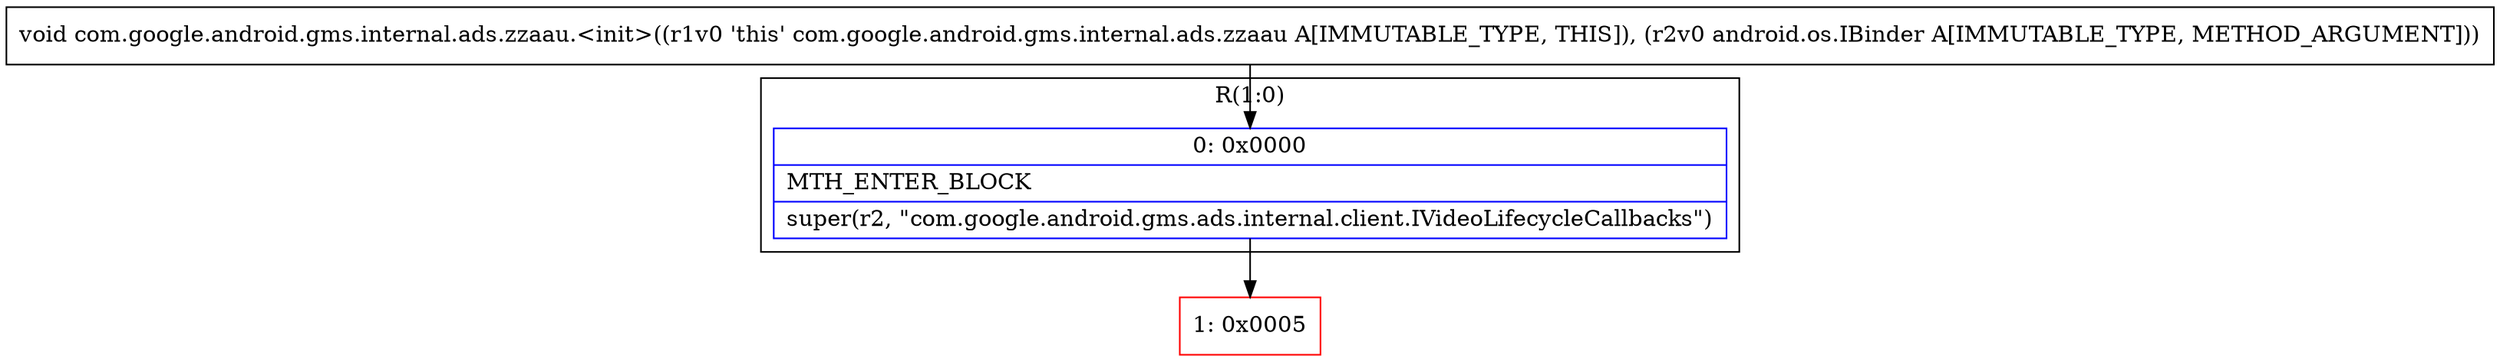 digraph "CFG forcom.google.android.gms.internal.ads.zzaau.\<init\>(Landroid\/os\/IBinder;)V" {
subgraph cluster_Region_361256596 {
label = "R(1:0)";
node [shape=record,color=blue];
Node_0 [shape=record,label="{0\:\ 0x0000|MTH_ENTER_BLOCK\l|super(r2, \"com.google.android.gms.ads.internal.client.IVideoLifecycleCallbacks\")\l}"];
}
Node_1 [shape=record,color=red,label="{1\:\ 0x0005}"];
MethodNode[shape=record,label="{void com.google.android.gms.internal.ads.zzaau.\<init\>((r1v0 'this' com.google.android.gms.internal.ads.zzaau A[IMMUTABLE_TYPE, THIS]), (r2v0 android.os.IBinder A[IMMUTABLE_TYPE, METHOD_ARGUMENT])) }"];
MethodNode -> Node_0;
Node_0 -> Node_1;
}

